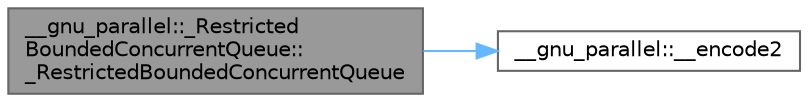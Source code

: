 digraph "__gnu_parallel::_RestrictedBoundedConcurrentQueue::_RestrictedBoundedConcurrentQueue"
{
 // LATEX_PDF_SIZE
  bgcolor="transparent";
  edge [fontname=Helvetica,fontsize=10,labelfontname=Helvetica,labelfontsize=10];
  node [fontname=Helvetica,fontsize=10,shape=box,height=0.2,width=0.4];
  rankdir="LR";
  Node1 [id="Node000001",label="__gnu_parallel::_Restricted\lBoundedConcurrentQueue::\l_RestrictedBoundedConcurrentQueue",height=0.2,width=0.4,color="gray40", fillcolor="grey60", style="filled", fontcolor="black",tooltip="Constructor. Not to be called concurrent, of course."];
  Node1 -> Node2 [id="edge2_Node000001_Node000002",color="steelblue1",style="solid",tooltip=" "];
  Node2 [id="Node000002",label="__gnu_parallel::__encode2",height=0.2,width=0.4,color="grey40", fillcolor="white", style="filled",URL="$namespace____gnu__parallel.html#a7fcc29eb3f2d9c83756a9d99b4105b3b",tooltip="Encode two integers into one gnu_parallel::_CASable."];
}
